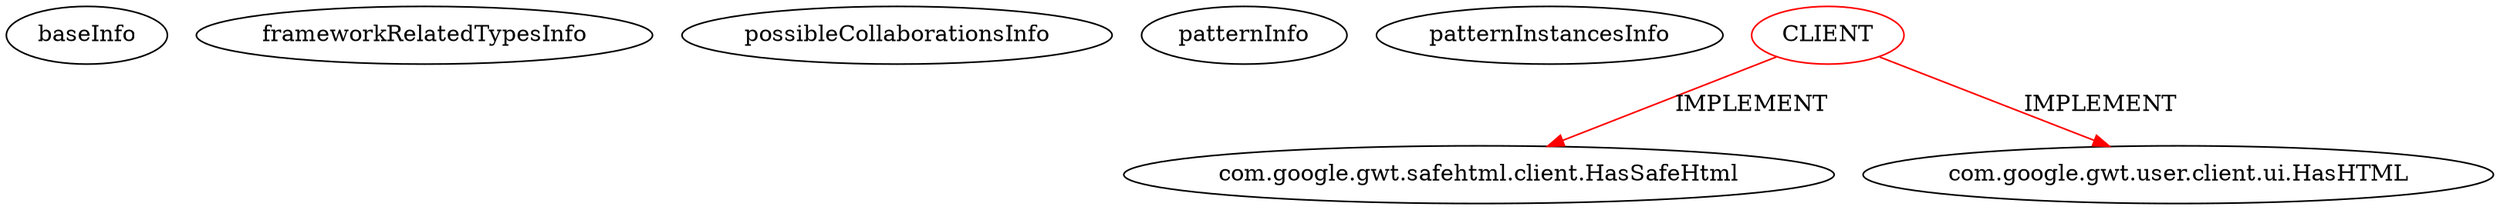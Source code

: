 digraph {
baseInfo[graphId=956,category="pattern",isAnonymous=false,possibleRelation=false]
frameworkRelatedTypesInfo[0="com.google.gwt.safehtml.client.HasSafeHtml",1="com.google.gwt.user.client.ui.HasHTML"]
possibleCollaborationsInfo[]
patternInfo[frequency=2.0,patternRootClient=0]
patternInstancesInfo[0="kospiotr-gwt-layout-designer~/kospiotr-gwt-layout-designer/gwt-layout-designer-master/src/main/java/pl/pkosmowski/gxtshowcase/client/palete/PaleteButton.java~PaleteButton~3426",1="domi1wa-List-Navigation-Tree~/domi1wa-List-Navigation-Tree/List-Navigation-Tree-master/NavigationTree/src/de/navigation/tree/client/TreeItem.java~TreeItem~1282"]
8[label="com.google.gwt.safehtml.client.HasSafeHtml",vertexType="FRAMEWORK_INTERFACE_TYPE",isFrameworkType=false]
0[label="CLIENT",vertexType="ROOT_CLIENT_CLASS_DECLARATION",isFrameworkType=false,color=red]
7[label="com.google.gwt.user.client.ui.HasHTML",vertexType="FRAMEWORK_INTERFACE_TYPE",isFrameworkType=false]
0->8[label="IMPLEMENT",color=red]
0->7[label="IMPLEMENT",color=red]
}
